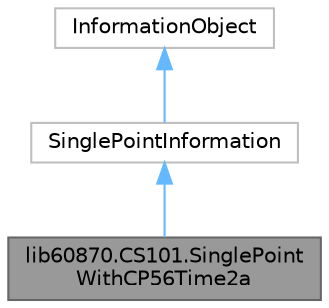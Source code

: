 digraph "lib60870.CS101.SinglePointWithCP56Time2a"
{
 // LATEX_PDF_SIZE
  bgcolor="transparent";
  edge [fontname=Helvetica,fontsize=10,labelfontname=Helvetica,labelfontsize=10];
  node [fontname=Helvetica,fontsize=10,shape=box,height=0.2,width=0.4];
  Node1 [id="Node000001",label="lib60870.CS101.SinglePoint\lWithCP56Time2a",height=0.2,width=0.4,color="gray40", fillcolor="grey60", style="filled", fontcolor="black",tooltip="Single point with CP56Time2a timestamp (M_SP_TB_1)"];
  Node2 -> Node1 [id="edge1_Node000001_Node000002",dir="back",color="steelblue1",style="solid",tooltip=" "];
  Node2 [id="Node000002",label="SinglePointInformation",height=0.2,width=0.4,color="grey75", fillcolor="white", style="filled",URL="$classlib60870_1_1_c_s101_1_1_single_point_information.html",tooltip=" "];
  Node3 -> Node2 [id="edge2_Node000002_Node000003",dir="back",color="steelblue1",style="solid",tooltip=" "];
  Node3 [id="Node000003",label="InformationObject",height=0.2,width=0.4,color="grey75", fillcolor="white", style="filled",URL="$classlib60870_1_1_c_s101_1_1_information_object.html",tooltip=" "];
}
